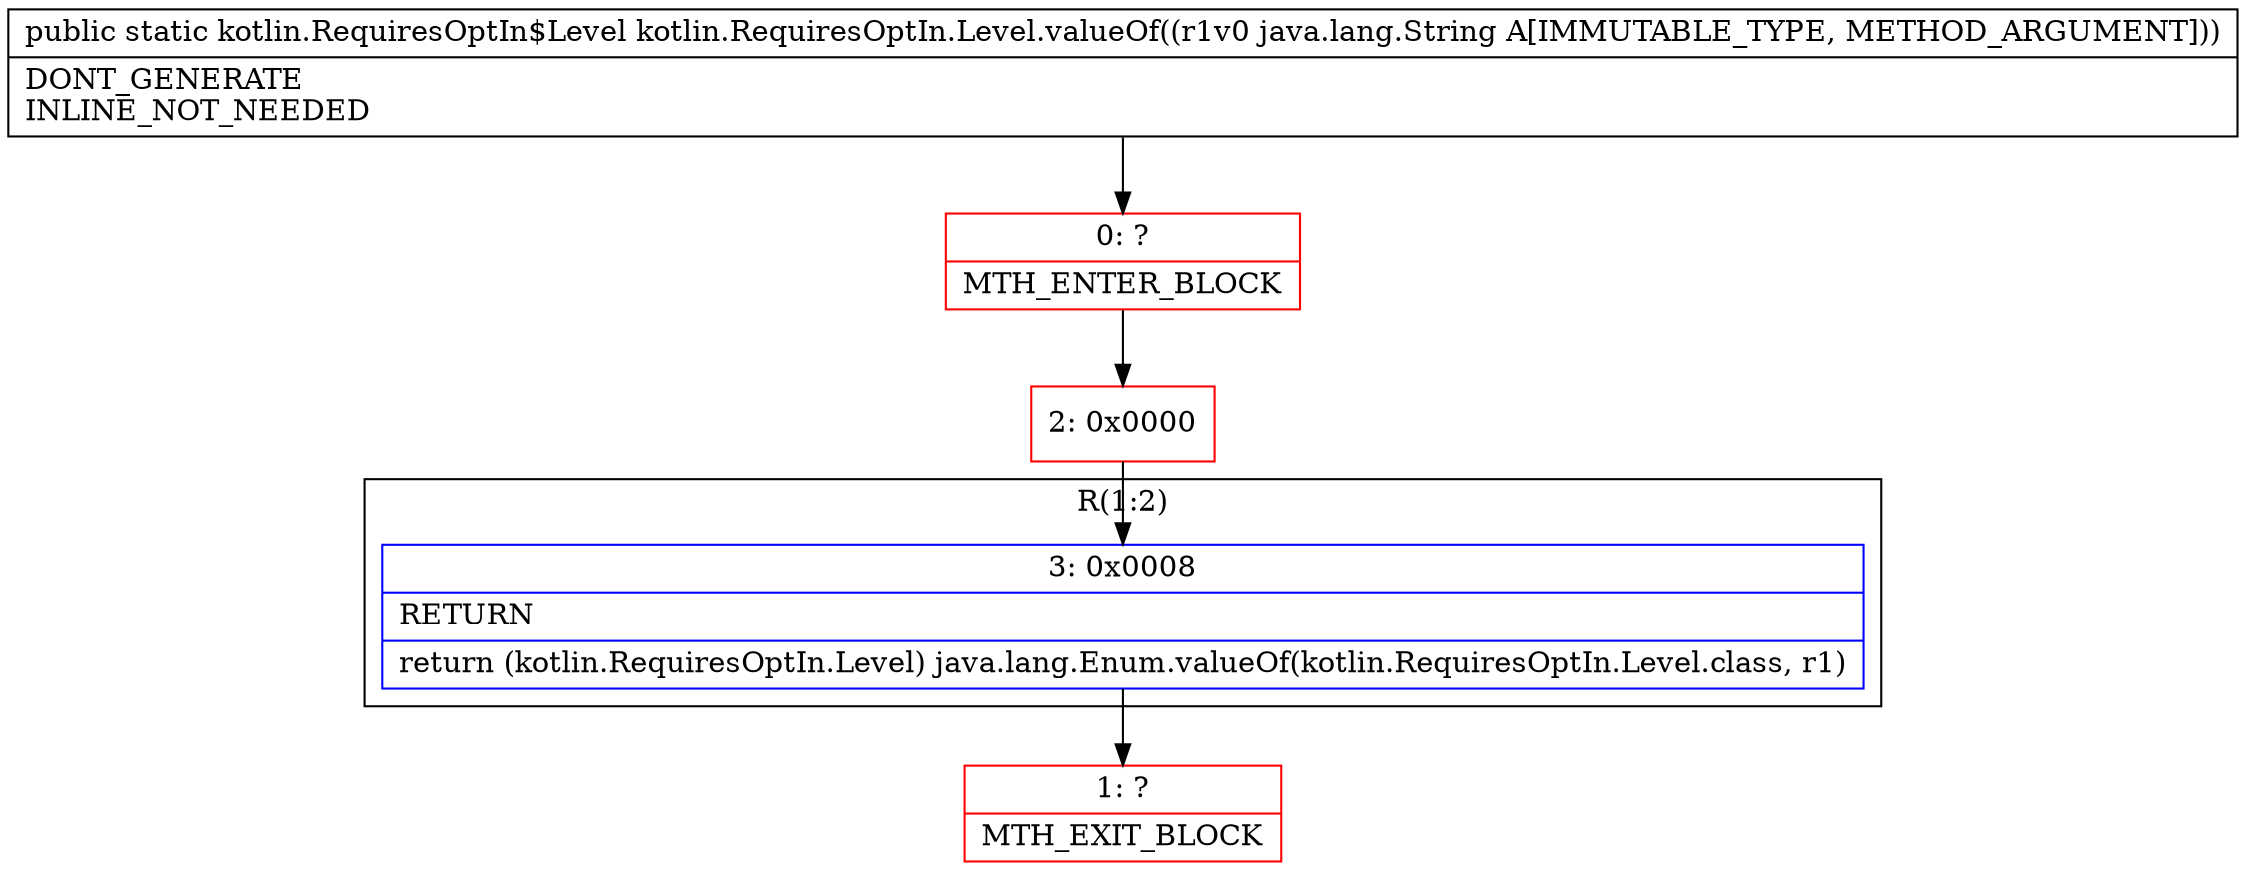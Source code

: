 digraph "CFG forkotlin.RequiresOptIn.Level.valueOf(Ljava\/lang\/String;)Lkotlin\/RequiresOptIn$Level;" {
subgraph cluster_Region_1350412516 {
label = "R(1:2)";
node [shape=record,color=blue];
Node_3 [shape=record,label="{3\:\ 0x0008|RETURN\l|return (kotlin.RequiresOptIn.Level) java.lang.Enum.valueOf(kotlin.RequiresOptIn.Level.class, r1)\l}"];
}
Node_0 [shape=record,color=red,label="{0\:\ ?|MTH_ENTER_BLOCK\l}"];
Node_2 [shape=record,color=red,label="{2\:\ 0x0000}"];
Node_1 [shape=record,color=red,label="{1\:\ ?|MTH_EXIT_BLOCK\l}"];
MethodNode[shape=record,label="{public static kotlin.RequiresOptIn$Level kotlin.RequiresOptIn.Level.valueOf((r1v0 java.lang.String A[IMMUTABLE_TYPE, METHOD_ARGUMENT]))  | DONT_GENERATE\lINLINE_NOT_NEEDED\l}"];
MethodNode -> Node_0;Node_3 -> Node_1;
Node_0 -> Node_2;
Node_2 -> Node_3;
}

